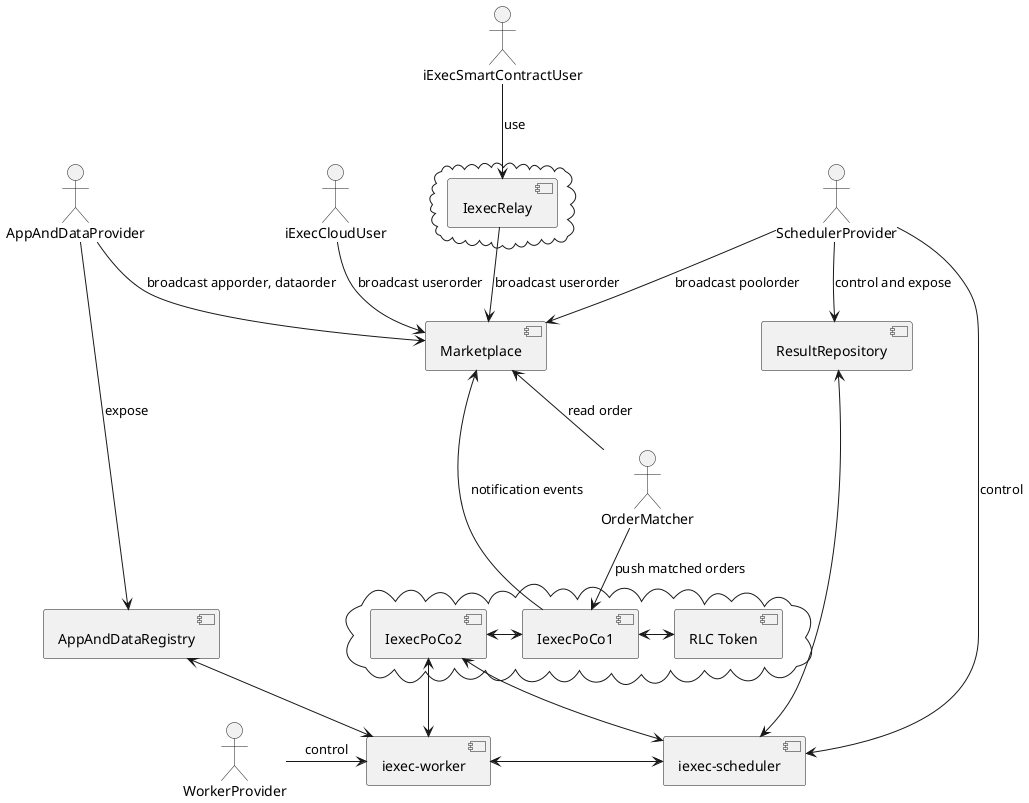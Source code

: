 @startuml
:iExecCloudUser:
:iExecSmartContractUser:
:AppAndDataProvider:
:SchedulerProvider:
:WorkerProvider:
:OrderMatcher:

cloud {
  [IexecRelay]
}
component [IexecRelay]
iExecSmartContractUser -down-> [IexecRelay]: use

component [Marketplace]
[IexecRelay] -down-> [Marketplace]: broadcast userorder
iExecCloudUser -down-> [Marketplace]: broadcast userorder
AppAndDataProvider -down-> [Marketplace]: broadcast apporder, dataorder
SchedulerProvider -down-> [Marketplace]: broadcast poolorder
OrderMatcher -up-> [Marketplace]: read order

cloud {
  [IexecPoCo1]
  [IexecPoCo2]
  [RLC Token]
}
component [IexecPoCo1]
component [IexecPoCo2]
component [RLC Token]
[IexecPoCo2] <-right-> [IexecPoCo1]
[IexecPoCo1] <-right-> [RLC Token]

OrderMatcher -down-> [IexecPoCo1]: push matched orders
[IexecPoCo1] -up-> [Marketplace]: notification events

[iexec-scheduler] <-up-> [IexecPoCo2]
[iexec-worker] <-up-> [IexecPoCo2]

component [AppAndDataRegistry]
component [iexec-scheduler]
component [iexec-worker]
component [ResultRepository]

AppAndDataProvider -down-> AppAndDataRegistry: expose
SchedulerProvider -down-> [iexec-scheduler]: control
SchedulerProvider -down-> [ResultRepository]: control and expose
ResultRepository <-right-> [iexec-scheduler]

[WorkerProvider] -right-> [iexec-worker]: control

[iexec-worker] <-right-> [iexec-scheduler]
[iexec-worker] <-up-> [AppAndDataRegistry]
@enduml

